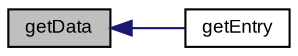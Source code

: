 digraph "getData"
{
  bgcolor="transparent";
  edge [fontname="Arial",fontsize="9",labelfontname="Arial",labelfontsize="9"];
  node [fontname="Arial",fontsize="9",shape=record];
  rankdir="LR";
  Node1 [label="getData",height=0.2,width=0.4,color="black", fillcolor="grey75", style="filled" fontcolor="black"];
  Node1 -> Node2 [dir="back",color="midnightblue",fontsize="9",style="solid",fontname="Arial"];
  Node2 [label="getEntry",height=0.2,width=0.4,color="black",URL="$class_v_s_t_g_u_i_1_1_c_drop_source.html#a535089c1b0c921f7328d70e298fd63b4"];
}
